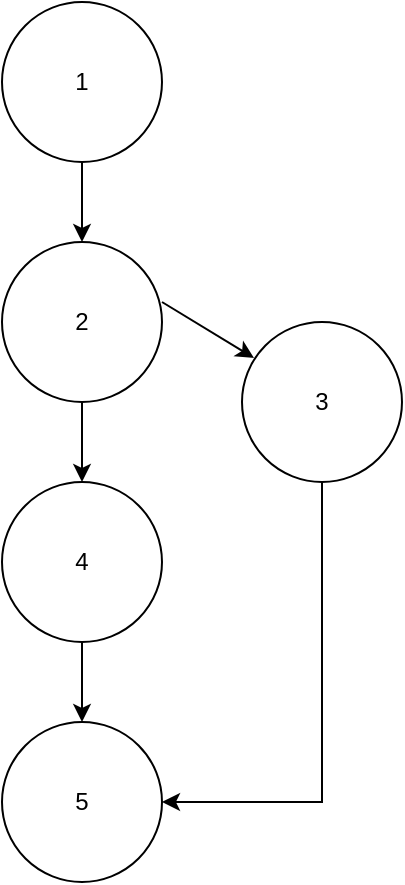 <mxfile version="26.0.5">
  <diagram name="Página-1" id="-eTa7q13YFuwN6nR6TF7">
    <mxGraphModel dx="866" dy="469" grid="1" gridSize="10" guides="1" tooltips="1" connect="1" arrows="1" fold="1" page="1" pageScale="1" pageWidth="827" pageHeight="1169" math="0" shadow="0">
      <root>
        <mxCell id="0" />
        <mxCell id="1" parent="0" />
        <mxCell id="TWq2SCfNU4Eoxara9MCj-8" style="edgeStyle=orthogonalEdgeStyle;rounded=0;orthogonalLoop=1;jettySize=auto;html=1;exitX=0.5;exitY=1;exitDx=0;exitDy=0;entryX=0.5;entryY=0;entryDx=0;entryDy=0;" edge="1" parent="1" source="TWq2SCfNU4Eoxara9MCj-1" target="TWq2SCfNU4Eoxara9MCj-2">
          <mxGeometry relative="1" as="geometry" />
        </mxCell>
        <mxCell id="TWq2SCfNU4Eoxara9MCj-1" value="" style="ellipse;whiteSpace=wrap;html=1;aspect=fixed;" vertex="1" parent="1">
          <mxGeometry x="160" y="40" width="80" height="80" as="geometry" />
        </mxCell>
        <mxCell id="TWq2SCfNU4Eoxara9MCj-9" style="edgeStyle=orthogonalEdgeStyle;rounded=0;orthogonalLoop=1;jettySize=auto;html=1;exitX=0.5;exitY=1;exitDx=0;exitDy=0;entryX=0.5;entryY=0;entryDx=0;entryDy=0;" edge="1" parent="1" source="TWq2SCfNU4Eoxara9MCj-2" target="TWq2SCfNU4Eoxara9MCj-3">
          <mxGeometry relative="1" as="geometry" />
        </mxCell>
        <mxCell id="TWq2SCfNU4Eoxara9MCj-2" value="&lt;span style=&quot;color: rgba(0, 0, 0, 0); font-family: monospace; font-size: 0px; text-align: start; text-wrap-mode: nowrap;&quot;&gt;%3CmxGraphModel%3E%3Croot%3E%3CmxCell%20id%3D%220%22%2F%3E%3CmxCell%20id%3D%221%22%20parent%3D%220%22%2F%3E%3CmxCell%20id%3D%222%22%20value%3D%221%22%20style%3D%22text%3BstrokeColor%3Dnone%3Balign%3Dcenter%3BfillColor%3Dnone%3Bhtml%3D1%3BverticalAlign%3Dmiddle%3BwhiteSpace%3Dwrap%3Brounded%3D0%3B%22%20vertex%3D%221%22%20parent%3D%221%22%3E%3CmxGeometry%20x%3D%22170%22%20y%3D%2265%22%20width%3D%2260%22%20height%3D%2230%22%20as%3D%22geometry%22%2F%3E%3C%2FmxCell%3E%3C%2Froot%3E%3C%2FmxGraphModel%3E&lt;/span&gt;" style="ellipse;whiteSpace=wrap;html=1;aspect=fixed;" vertex="1" parent="1">
          <mxGeometry x="160" y="160" width="80" height="80" as="geometry" />
        </mxCell>
        <mxCell id="TWq2SCfNU4Eoxara9MCj-10" style="edgeStyle=orthogonalEdgeStyle;rounded=0;orthogonalLoop=1;jettySize=auto;html=1;exitX=0.5;exitY=1;exitDx=0;exitDy=0;entryX=0.5;entryY=0;entryDx=0;entryDy=0;" edge="1" parent="1" source="TWq2SCfNU4Eoxara9MCj-3" target="TWq2SCfNU4Eoxara9MCj-4">
          <mxGeometry relative="1" as="geometry" />
        </mxCell>
        <mxCell id="TWq2SCfNU4Eoxara9MCj-3" value="" style="ellipse;whiteSpace=wrap;html=1;aspect=fixed;" vertex="1" parent="1">
          <mxGeometry x="160" y="280" width="80" height="80" as="geometry" />
        </mxCell>
        <mxCell id="TWq2SCfNU4Eoxara9MCj-4" value="" style="ellipse;whiteSpace=wrap;html=1;aspect=fixed;" vertex="1" parent="1">
          <mxGeometry x="160" y="400" width="80" height="80" as="geometry" />
        </mxCell>
        <mxCell id="TWq2SCfNU4Eoxara9MCj-11" style="edgeStyle=orthogonalEdgeStyle;rounded=0;orthogonalLoop=1;jettySize=auto;html=1;entryX=1;entryY=0.5;entryDx=0;entryDy=0;" edge="1" parent="1" source="TWq2SCfNU4Eoxara9MCj-5" target="TWq2SCfNU4Eoxara9MCj-4">
          <mxGeometry relative="1" as="geometry">
            <Array as="points">
              <mxPoint x="320" y="440" />
            </Array>
          </mxGeometry>
        </mxCell>
        <mxCell id="TWq2SCfNU4Eoxara9MCj-5" value="" style="ellipse;whiteSpace=wrap;html=1;aspect=fixed;" vertex="1" parent="1">
          <mxGeometry x="280" y="200" width="80" height="80" as="geometry" />
        </mxCell>
        <mxCell id="TWq2SCfNU4Eoxara9MCj-7" value="" style="endArrow=classic;html=1;rounded=0;entryX=0.075;entryY=0.225;entryDx=0;entryDy=0;entryPerimeter=0;" edge="1" parent="1" target="TWq2SCfNU4Eoxara9MCj-5">
          <mxGeometry width="50" height="50" relative="1" as="geometry">
            <mxPoint x="240" y="190" as="sourcePoint" />
            <mxPoint x="270" y="320" as="targetPoint" />
          </mxGeometry>
        </mxCell>
        <mxCell id="TWq2SCfNU4Eoxara9MCj-12" value="1" style="text;strokeColor=none;align=center;fillColor=none;html=1;verticalAlign=middle;whiteSpace=wrap;rounded=0;" vertex="1" parent="1">
          <mxGeometry x="170" y="65" width="60" height="30" as="geometry" />
        </mxCell>
        <mxCell id="TWq2SCfNU4Eoxara9MCj-13" value="2" style="text;strokeColor=none;align=center;fillColor=none;html=1;verticalAlign=middle;whiteSpace=wrap;rounded=0;" vertex="1" parent="1">
          <mxGeometry x="170" y="185" width="60" height="30" as="geometry" />
        </mxCell>
        <mxCell id="TWq2SCfNU4Eoxara9MCj-14" value="3" style="text;strokeColor=none;align=center;fillColor=none;html=1;verticalAlign=middle;whiteSpace=wrap;rounded=0;" vertex="1" parent="1">
          <mxGeometry x="290" y="225" width="60" height="30" as="geometry" />
        </mxCell>
        <mxCell id="TWq2SCfNU4Eoxara9MCj-15" value="4" style="text;strokeColor=none;align=center;fillColor=none;html=1;verticalAlign=middle;whiteSpace=wrap;rounded=0;" vertex="1" parent="1">
          <mxGeometry x="170" y="305" width="60" height="30" as="geometry" />
        </mxCell>
        <mxCell id="TWq2SCfNU4Eoxara9MCj-16" value="5" style="text;strokeColor=none;align=center;fillColor=none;html=1;verticalAlign=middle;whiteSpace=wrap;rounded=0;" vertex="1" parent="1">
          <mxGeometry x="170" y="425" width="60" height="30" as="geometry" />
        </mxCell>
      </root>
    </mxGraphModel>
  </diagram>
</mxfile>
